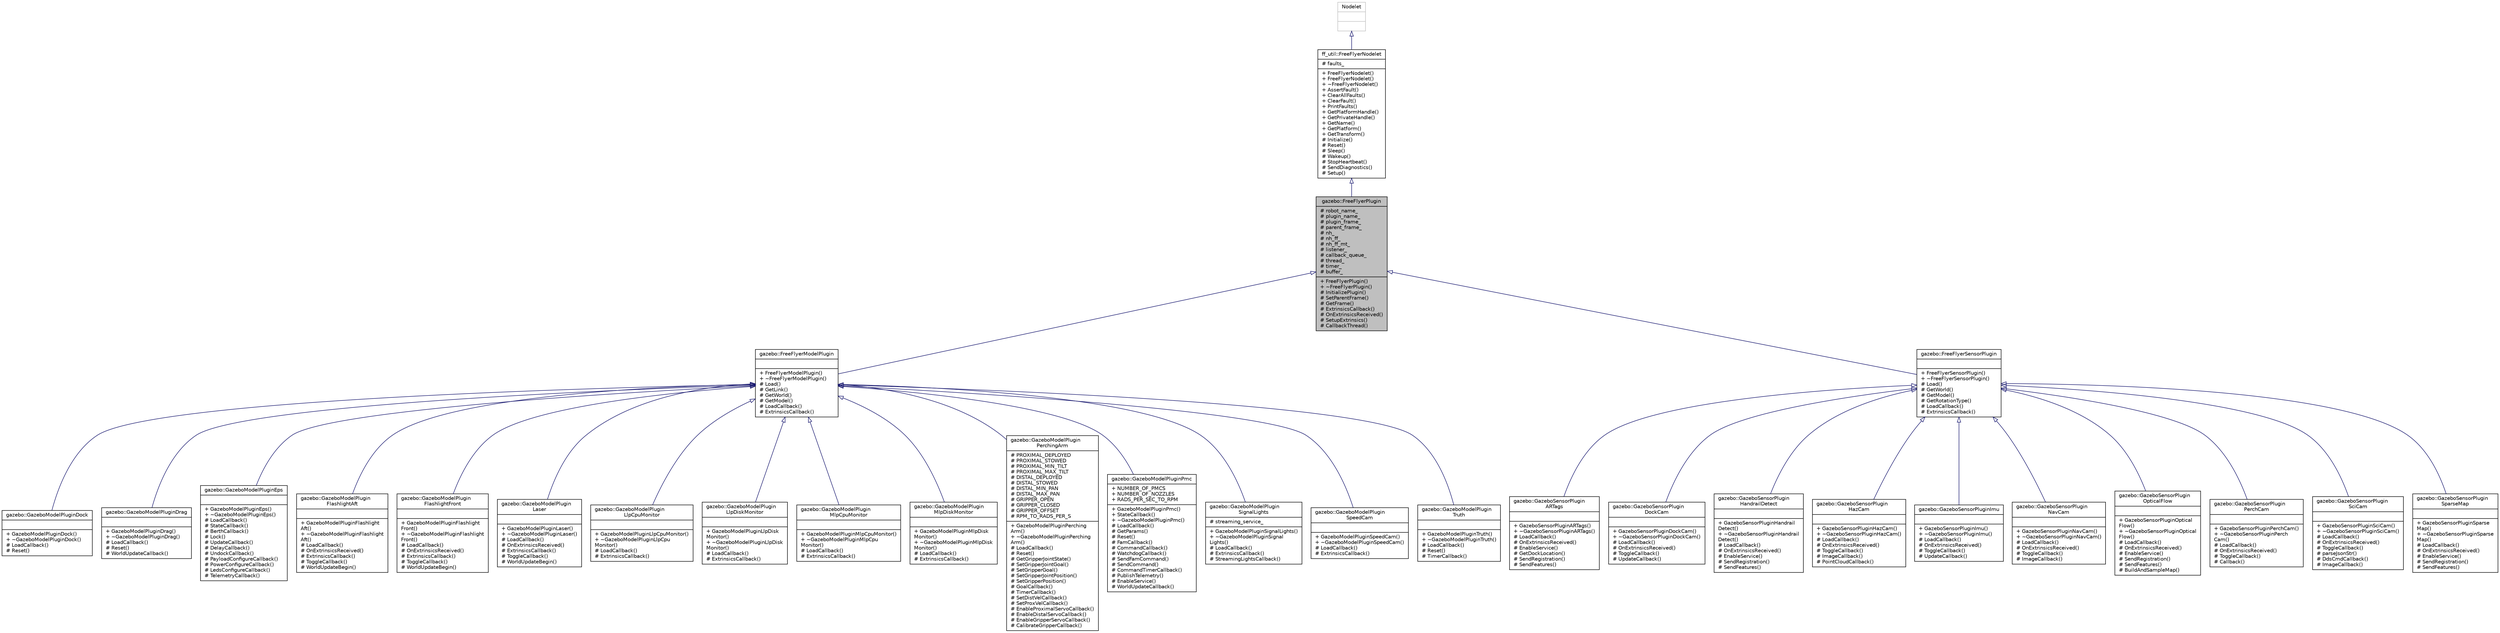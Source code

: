 digraph "gazebo::FreeFlyerPlugin"
{
 // LATEX_PDF_SIZE
  edge [fontname="Helvetica",fontsize="10",labelfontname="Helvetica",labelfontsize="10"];
  node [fontname="Helvetica",fontsize="10",shape=record];
  Node1 [label="{gazebo::FreeFlyerPlugin\n|# robot_name_\l# plugin_name_\l# plugin_frame_\l# parent_frame_\l# nh_\l# nh_ff_\l# nh_ff_mt_\l# listener_\l# callback_queue_\l# thread_\l# timer_\l# buffer_\l|+ FreeFlyerPlugin()\l+ ~FreeFlyerPlugin()\l# InitializePlugin()\l# SetParentFrame()\l# GetFrame()\l# ExtrinsicsCallback()\l# OnExtrinsicsReceived()\l# SetupExtrinsics()\l# CallbackThread()\l}",height=0.2,width=0.4,color="black", fillcolor="grey75", style="filled", fontcolor="black",tooltip=" "];
  Node2 -> Node1 [dir="back",color="midnightblue",fontsize="10",style="solid",arrowtail="onormal",fontname="Helvetica"];
  Node2 [label="{ff_util::FreeFlyerNodelet\n|# faults_\l|+ FreeFlyerNodelet()\l+ FreeFlyerNodelet()\l+ ~FreeFlyerNodelet()\l+ AssertFault()\l+ ClearAllFaults()\l+ ClearFault()\l+ PrintFaults()\l+ GetPlatformHandle()\l+ GetPrivateHandle()\l+ GetName()\l+ GetPlatform()\l+ GetTransform()\l# Initialize()\l# Reset()\l# Sleep()\l# Wakeup()\l# StopHeartbeat()\l# SendDiagnostics()\l# Setup()\l}",height=0.2,width=0.4,color="black", fillcolor="white", style="filled",URL="$classff__util_1_1FreeFlyerNodelet.html",tooltip=" "];
  Node3 -> Node2 [dir="back",color="midnightblue",fontsize="10",style="solid",arrowtail="onormal",fontname="Helvetica"];
  Node3 [label="{Nodelet\n||}",height=0.2,width=0.4,color="grey75", fillcolor="white", style="filled",tooltip=" "];
  Node1 -> Node4 [dir="back",color="midnightblue",fontsize="10",style="solid",arrowtail="onormal",fontname="Helvetica"];
  Node4 [label="{gazebo::FreeFlyerModelPlugin\n||+ FreeFlyerModelPlugin()\l+ ~FreeFlyerModelPlugin()\l# Load()\l# GetLink()\l# GetWorld()\l# GetModel()\l# LoadCallback()\l# ExtrinsicsCallback()\l}",height=0.2,width=0.4,color="black", fillcolor="white", style="filled",URL="$classgazebo_1_1FreeFlyerModelPlugin.html",tooltip=" "];
  Node4 -> Node5 [dir="back",color="midnightblue",fontsize="10",style="solid",arrowtail="onormal",fontname="Helvetica"];
  Node5 [label="{gazebo::GazeboModelPluginDock\n||+ GazeboModelPluginDock()\l+ ~GazeboModelPluginDock()\l# LoadCallback()\l# Reset()\l}",height=0.2,width=0.4,color="black", fillcolor="white", style="filled",URL="$classgazebo_1_1GazeboModelPluginDock.html",tooltip=" "];
  Node4 -> Node6 [dir="back",color="midnightblue",fontsize="10",style="solid",arrowtail="onormal",fontname="Helvetica"];
  Node6 [label="{gazebo::GazeboModelPluginDrag\n||+ GazeboModelPluginDrag()\l+ ~GazeboModelPluginDrag()\l# LoadCallback()\l# Reset()\l# WorldUpdateCallback()\l}",height=0.2,width=0.4,color="black", fillcolor="white", style="filled",URL="$classgazebo_1_1GazeboModelPluginDrag.html",tooltip=" "];
  Node4 -> Node7 [dir="back",color="midnightblue",fontsize="10",style="solid",arrowtail="onormal",fontname="Helvetica"];
  Node7 [label="{gazebo::GazeboModelPluginEps\n||+ GazeboModelPluginEps()\l+ ~GazeboModelPluginEps()\l# LoadCallback()\l# StateCallback()\l# BerthCallback()\l# Lock()\l# UpdateCallback()\l# DelayCallback()\l# UndockCallback()\l# PayloadConfigureCallback()\l# PowerConfigureCallback()\l# LedsConfigureCallback()\l# TelemetryCallback()\l}",height=0.2,width=0.4,color="black", fillcolor="white", style="filled",URL="$classgazebo_1_1GazeboModelPluginEps.html",tooltip=" "];
  Node4 -> Node8 [dir="back",color="midnightblue",fontsize="10",style="solid",arrowtail="onormal",fontname="Helvetica"];
  Node8 [label="{gazebo::GazeboModelPlugin\lFlashlightAft\n||+ GazeboModelPluginFlashlight\lAft()\l+ ~GazeboModelPluginFlashlight\lAft()\l# LoadCallback()\l# OnExtrinsicsReceived()\l# ExtrinsicsCallback()\l# ToggleCallback()\l# WorldUpdateBegin()\l}",height=0.2,width=0.4,color="black", fillcolor="white", style="filled",URL="$classgazebo_1_1GazeboModelPluginFlashlightAft.html",tooltip=" "];
  Node4 -> Node9 [dir="back",color="midnightblue",fontsize="10",style="solid",arrowtail="onormal",fontname="Helvetica"];
  Node9 [label="{gazebo::GazeboModelPlugin\lFlashlightFront\n||+ GazeboModelPluginFlashlight\lFront()\l+ ~GazeboModelPluginFlashlight\lFront()\l# LoadCallback()\l# OnExtrinsicsReceived()\l# ExtrinsicsCallback()\l# ToggleCallback()\l# WorldUpdateBegin()\l}",height=0.2,width=0.4,color="black", fillcolor="white", style="filled",URL="$classgazebo_1_1GazeboModelPluginFlashlightFront.html",tooltip=" "];
  Node4 -> Node10 [dir="back",color="midnightblue",fontsize="10",style="solid",arrowtail="onormal",fontname="Helvetica"];
  Node10 [label="{gazebo::GazeboModelPlugin\lLaser\n||+ GazeboModelPluginLaser()\l+ ~GazeboModelPluginLaser()\l# LoadCallback()\l# OnExtrinsicsReceived()\l# ExtrinsicsCallback()\l# ToggleCallback()\l# WorldUpdateBegin()\l}",height=0.2,width=0.4,color="black", fillcolor="white", style="filled",URL="$classgazebo_1_1GazeboModelPluginLaser.html",tooltip=" "];
  Node4 -> Node11 [dir="back",color="midnightblue",fontsize="10",style="solid",arrowtail="onormal",fontname="Helvetica"];
  Node11 [label="{gazebo::GazeboModelPlugin\lLlpCpuMonitor\n||+ GazeboModelPluginLlpCpuMonitor()\l+ ~GazeboModelPluginLlpCpu\lMonitor()\l# LoadCallback()\l# ExtrinsicsCallback()\l}",height=0.2,width=0.4,color="black", fillcolor="white", style="filled",URL="$classgazebo_1_1GazeboModelPluginLlpCpuMonitor.html",tooltip=" "];
  Node4 -> Node12 [dir="back",color="midnightblue",fontsize="10",style="solid",arrowtail="onormal",fontname="Helvetica"];
  Node12 [label="{gazebo::GazeboModelPlugin\lLlpDiskMonitor\n||+ GazeboModelPluginLlpDisk\lMonitor()\l+ ~GazeboModelPluginLlpDisk\lMonitor()\l# LoadCallback()\l# ExtrinsicsCallback()\l}",height=0.2,width=0.4,color="black", fillcolor="white", style="filled",URL="$classgazebo_1_1GazeboModelPluginLlpDiskMonitor.html",tooltip=" "];
  Node4 -> Node13 [dir="back",color="midnightblue",fontsize="10",style="solid",arrowtail="onormal",fontname="Helvetica"];
  Node13 [label="{gazebo::GazeboModelPlugin\lMlpCpuMonitor\n||+ GazeboModelPluginMlpCpuMonitor()\l+ ~GazeboModelPluginMlpCpu\lMonitor()\l# LoadCallback()\l# ExtrinsicsCallback()\l}",height=0.2,width=0.4,color="black", fillcolor="white", style="filled",URL="$classgazebo_1_1GazeboModelPluginMlpCpuMonitor.html",tooltip=" "];
  Node4 -> Node14 [dir="back",color="midnightblue",fontsize="10",style="solid",arrowtail="onormal",fontname="Helvetica"];
  Node14 [label="{gazebo::GazeboModelPlugin\lMlpDiskMonitor\n||+ GazeboModelPluginMlpDisk\lMonitor()\l+ ~GazeboModelPluginMlpDisk\lMonitor()\l# LoadCallback()\l# ExtrinsicsCallback()\l}",height=0.2,width=0.4,color="black", fillcolor="white", style="filled",URL="$classgazebo_1_1GazeboModelPluginMlpDiskMonitor.html",tooltip=" "];
  Node4 -> Node15 [dir="back",color="midnightblue",fontsize="10",style="solid",arrowtail="onormal",fontname="Helvetica"];
  Node15 [label="{gazebo::GazeboModelPlugin\lPerchingArm\n|# PROXIMAL_DEPLOYED\l# PROXIMAL_STOWED\l# PROXIMAL_MIN_TILT\l# PROXIMAL_MAX_TILT\l# DISTAL_DEPLOYED\l# DISTAL_STOWED\l# DISTAL_MIN_PAN\l# DISTAL_MAX_PAN\l# GRIPPER_OPEN\l# GRIPPER_CLOSED\l# GRIPPER_OFFSET\l# RPM_TO_RADS_PER_S\l|+ GazeboModelPluginPerching\lArm()\l+ ~GazeboModelPluginPerching\lArm()\l# LoadCallback()\l# Reset()\l# GetGripperJointState()\l# SetGripperJointGoal()\l# SetGripperGoal()\l# SetGripperJointPosition()\l# SetGripperPosition()\l# GoalCallback()\l# TimerCallback()\l# SetDistVelCallback()\l# SetProxVelCallback()\l# EnableProximalServoCallback()\l# EnableDistalServoCallback()\l# EnableGripperServoCallback()\l# CalibrateGripperCallback()\l}",height=0.2,width=0.4,color="black", fillcolor="white", style="filled",URL="$classgazebo_1_1GazeboModelPluginPerchingArm.html",tooltip=" "];
  Node4 -> Node16 [dir="back",color="midnightblue",fontsize="10",style="solid",arrowtail="onormal",fontname="Helvetica"];
  Node16 [label="{gazebo::GazeboModelPluginPmc\n|+ NUMBER_OF_PMCS\l+ NUMBER_OF_NOZZLES\l+ RADS_PER_SEC_TO_RPM\l|+ GazeboModelPluginPmc()\l+ StateCallback()\l+ ~GazeboModelPluginPmc()\l# LoadCallback()\l# GetParams()\l# Reset()\l# FamCallback()\l# CommandCallback()\l# WatchdogCallback()\l# SendFamCommand()\l# SendCommand()\l# CommandTimerCallback()\l# PublishTelemetry()\l# EnableService()\l# WorldUpdateCallback()\l}",height=0.2,width=0.4,color="black", fillcolor="white", style="filled",URL="$classgazebo_1_1GazeboModelPluginPmc.html",tooltip=" "];
  Node4 -> Node17 [dir="back",color="midnightblue",fontsize="10",style="solid",arrowtail="onormal",fontname="Helvetica"];
  Node17 [label="{gazebo::GazeboModelPlugin\lSignalLights\n|# streaming_service_\l|+ GazeboModelPluginSignalLights()\l+ ~GazeboModelPluginSignal\lLights()\l# LoadCallback()\l# ExtrinsicsCallback()\l# StreamingLightsCallback()\l}",height=0.2,width=0.4,color="black", fillcolor="white", style="filled",URL="$classgazebo_1_1GazeboModelPluginSignalLights.html",tooltip=" "];
  Node4 -> Node18 [dir="back",color="midnightblue",fontsize="10",style="solid",arrowtail="onormal",fontname="Helvetica"];
  Node18 [label="{gazebo::GazeboModelPlugin\lSpeedCam\n||+ GazeboModelPluginSpeedCam()\l+ ~GazeboModelPluginSpeedCam()\l# LoadCallback()\l# ExtrinsicsCallback()\l}",height=0.2,width=0.4,color="black", fillcolor="white", style="filled",URL="$classgazebo_1_1GazeboModelPluginSpeedCam.html",tooltip=" "];
  Node4 -> Node19 [dir="back",color="midnightblue",fontsize="10",style="solid",arrowtail="onormal",fontname="Helvetica"];
  Node19 [label="{gazebo::GazeboModelPlugin\lTruth\n||+ GazeboModelPluginTruth()\l+ ~GazeboModelPluginTruth()\l# LoadCallback()\l# Reset()\l# TimerCallback()\l}",height=0.2,width=0.4,color="black", fillcolor="white", style="filled",URL="$classgazebo_1_1GazeboModelPluginTruth.html",tooltip=" "];
  Node1 -> Node20 [dir="back",color="midnightblue",fontsize="10",style="solid",arrowtail="onormal",fontname="Helvetica"];
  Node20 [label="{gazebo::FreeFlyerSensorPlugin\n||+ FreeFlyerSensorPlugin()\l+ ~FreeFlyerSensorPlugin()\l# Load()\l# GetWorld()\l# GetModel()\l# GetRotationType()\l# LoadCallback()\l# ExtrinsicsCallback()\l}",height=0.2,width=0.4,color="black", fillcolor="white", style="filled",URL="$classgazebo_1_1FreeFlyerSensorPlugin.html",tooltip=" "];
  Node20 -> Node21 [dir="back",color="midnightblue",fontsize="10",style="solid",arrowtail="onormal",fontname="Helvetica"];
  Node21 [label="{gazebo::GazeboSensorPlugin\lARTags\n||+ GazeboSensorPluginARTags()\l+ ~GazeboSensorPluginARTags()\l# LoadCallback()\l# OnExtrinsicsReceived()\l# EnableService()\l# GetDockLocation()\l# SendRegistration()\l# SendFeatures()\l}",height=0.2,width=0.4,color="black", fillcolor="white", style="filled",URL="$classgazebo_1_1GazeboSensorPluginARTags.html",tooltip=" "];
  Node20 -> Node22 [dir="back",color="midnightblue",fontsize="10",style="solid",arrowtail="onormal",fontname="Helvetica"];
  Node22 [label="{gazebo::GazeboSensorPlugin\lDockCam\n||+ GazeboSensorPluginDockCam()\l+ ~GazeboSensorPluginDockCam()\l# LoadCallback()\l# OnExtrinsicsReceived()\l# ToggleCallback()\l# UpdateCallback()\l}",height=0.2,width=0.4,color="black", fillcolor="white", style="filled",URL="$classgazebo_1_1GazeboSensorPluginDockCam.html",tooltip=" "];
  Node20 -> Node23 [dir="back",color="midnightblue",fontsize="10",style="solid",arrowtail="onormal",fontname="Helvetica"];
  Node23 [label="{gazebo::GazeboSensorPlugin\lHandrailDetect\n||+ GazeboSensorPluginHandrail\lDetect()\l+ ~GazeboSensorPluginHandrail\lDetect()\l# LoadCallback()\l# OnExtrinsicsReceived()\l# EnableService()\l# SendRegistration()\l# SendFeatures()\l}",height=0.2,width=0.4,color="black", fillcolor="white", style="filled",URL="$classgazebo_1_1GazeboSensorPluginHandrailDetect.html",tooltip=" "];
  Node20 -> Node24 [dir="back",color="midnightblue",fontsize="10",style="solid",arrowtail="onormal",fontname="Helvetica"];
  Node24 [label="{gazebo::GazeboSensorPlugin\lHazCam\n||+ GazeboSensorPluginHazCam()\l+ ~GazeboSensorPluginHazCam()\l# LoadCallback()\l# OnExtrinsicsReceived()\l# ToggleCallback()\l# ImageCallback()\l# PointCloudCallback()\l}",height=0.2,width=0.4,color="black", fillcolor="white", style="filled",URL="$classgazebo_1_1GazeboSensorPluginHazCam.html",tooltip=" "];
  Node20 -> Node25 [dir="back",color="midnightblue",fontsize="10",style="solid",arrowtail="onormal",fontname="Helvetica"];
  Node25 [label="{gazebo::GazeboSensorPluginImu\n||+ GazeboSensorPluginImu()\l+ ~GazeboSensorPluginImu()\l# LoadCallback()\l# OnExtrinsicsReceived()\l# ToggleCallback()\l# UpdateCallback()\l}",height=0.2,width=0.4,color="black", fillcolor="white", style="filled",URL="$classgazebo_1_1GazeboSensorPluginImu.html",tooltip=" "];
  Node20 -> Node26 [dir="back",color="midnightblue",fontsize="10",style="solid",arrowtail="onormal",fontname="Helvetica"];
  Node26 [label="{gazebo::GazeboSensorPlugin\lNavCam\n||+ GazeboSensorPluginNavCam()\l+ ~GazeboSensorPluginNavCam()\l# LoadCallback()\l# OnExtrinsicsReceived()\l# ToggleCallback()\l# ImageCallback()\l}",height=0.2,width=0.4,color="black", fillcolor="white", style="filled",URL="$classgazebo_1_1GazeboSensorPluginNavCam.html",tooltip=" "];
  Node20 -> Node27 [dir="back",color="midnightblue",fontsize="10",style="solid",arrowtail="onormal",fontname="Helvetica"];
  Node27 [label="{gazebo::GazeboSensorPlugin\lOpticalFlow\n||+ GazeboSensorPluginOptical\lFlow()\l+ ~GazeboSensorPluginOptical\lFlow()\l# LoadCallback()\l# OnExtrinsicsReceived()\l# EnableService()\l# SendRegistration()\l# SendFeatures()\l# BuildAndSampleMap()\l}",height=0.2,width=0.4,color="black", fillcolor="white", style="filled",URL="$classgazebo_1_1GazeboSensorPluginOpticalFlow.html",tooltip=" "];
  Node20 -> Node28 [dir="back",color="midnightblue",fontsize="10",style="solid",arrowtail="onormal",fontname="Helvetica"];
  Node28 [label="{gazebo::GazeboSensorPlugin\lPerchCam\n||+ GazeboSensorPluginPerchCam()\l+ ~GazeboSensorPluginPerch\lCam()\l# LoadCallback()\l# OnExtrinsicsReceived()\l# ToggleCallback()\l# Callback()\l}",height=0.2,width=0.4,color="black", fillcolor="white", style="filled",URL="$classgazebo_1_1GazeboSensorPluginPerchCam.html",tooltip=" "];
  Node20 -> Node29 [dir="back",color="midnightblue",fontsize="10",style="solid",arrowtail="onormal",fontname="Helvetica"];
  Node29 [label="{gazebo::GazeboSensorPlugin\lSciCam\n||+ GazeboSensorPluginSciCam()\l+ ~GazeboSensorPluginSciCam()\l# LoadCallback()\l# OnExtrinsicsReceived()\l# ToggleCallback()\l# parseJsonStr()\l# DdsCmdCallback()\l# ImageCallback()\l}",height=0.2,width=0.4,color="black", fillcolor="white", style="filled",URL="$classgazebo_1_1GazeboSensorPluginSciCam.html",tooltip=" "];
  Node20 -> Node30 [dir="back",color="midnightblue",fontsize="10",style="solid",arrowtail="onormal",fontname="Helvetica"];
  Node30 [label="{gazebo::GazeboSensorPlugin\lSparseMap\n||+ GazeboSensorPluginSparse\lMap()\l+ ~GazeboSensorPluginSparse\lMap()\l# LoadCallback()\l# OnExtrinsicsReceived()\l# EnableService()\l# SendRegistration()\l# SendFeatures()\l}",height=0.2,width=0.4,color="black", fillcolor="white", style="filled",URL="$classgazebo_1_1GazeboSensorPluginSparseMap.html",tooltip=" "];
}
